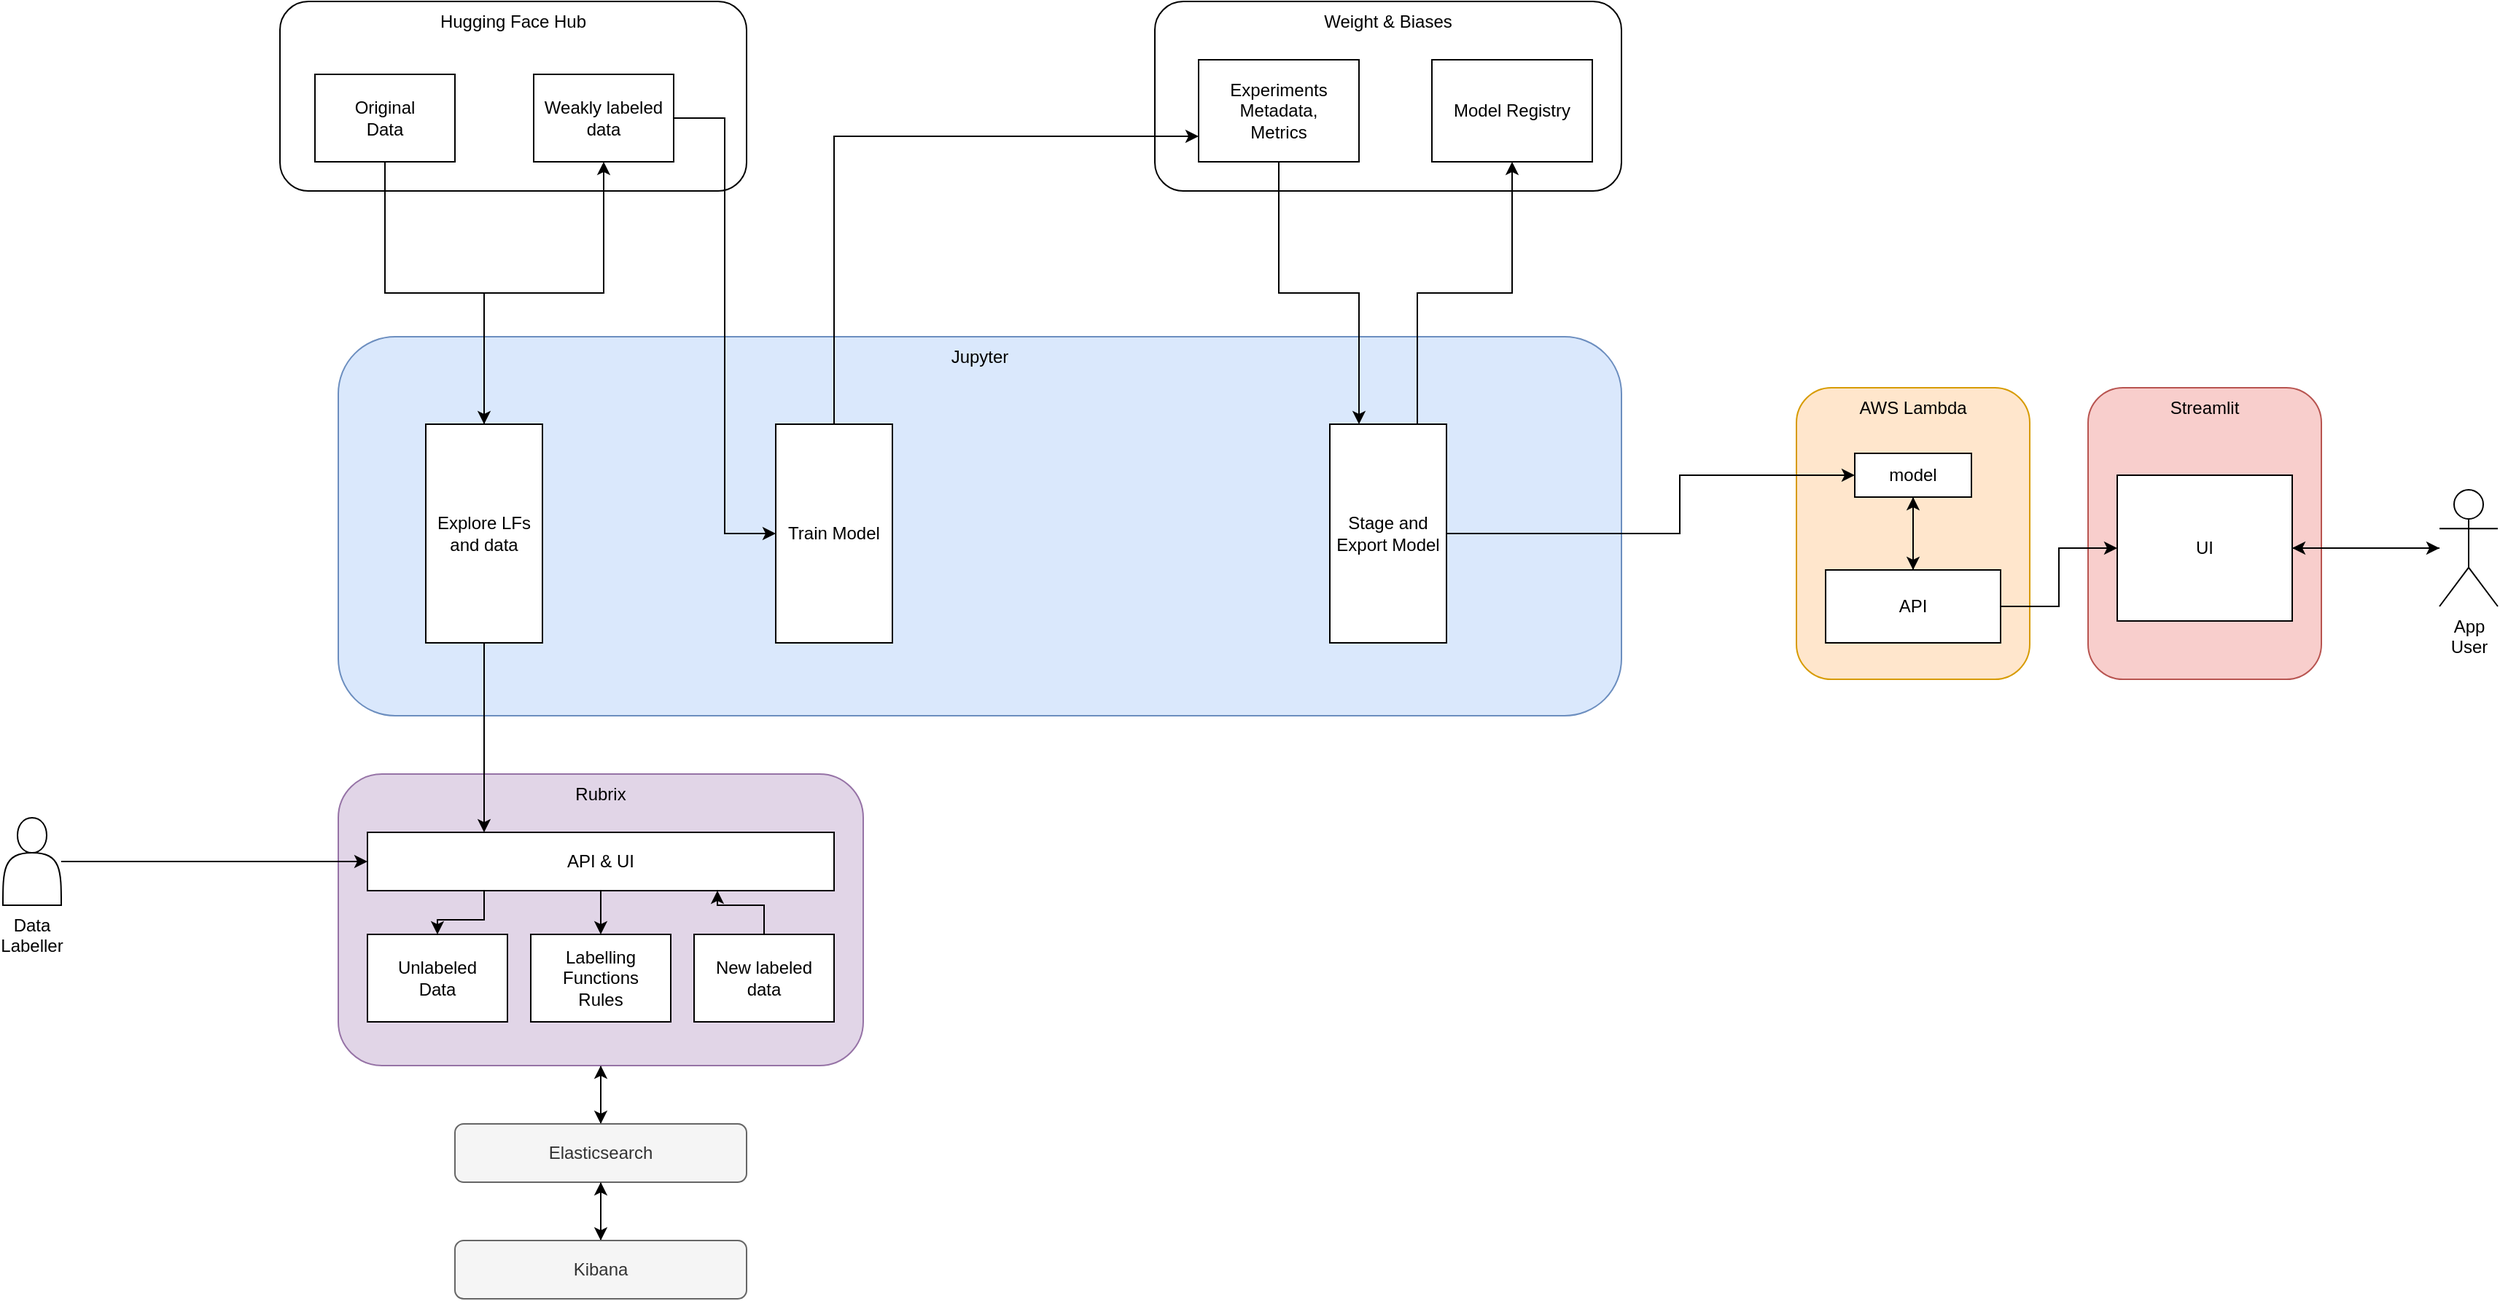 <mxfile version="20.3.0" type="device"><diagram id="gZ37cLFA6w6fpVmlUz9b" name="Page-1"><mxGraphModel dx="2863" dy="2651" grid="1" gridSize="10" guides="1" tooltips="1" connect="1" arrows="1" fold="1" page="1" pageScale="1" pageWidth="827" pageHeight="1169" math="0" shadow="0"><root><mxCell id="0"/><mxCell id="1" parent="0"/><mxCell id="xSsuMFma70YtgmQx_1AZ-1" value="Streamlit" style="rounded=1;whiteSpace=wrap;html=1;fillColor=#f8cecc;strokeColor=#b85450;verticalAlign=top;" vertex="1" parent="1"><mxGeometry x="1040" y="-25" width="160" height="200" as="geometry"/></mxCell><mxCell id="xSsuMFma70YtgmQx_1AZ-20" style="edgeStyle=orthogonalEdgeStyle;rounded=0;orthogonalLoop=1;jettySize=auto;html=1;entryX=0.5;entryY=0;entryDx=0;entryDy=0;" edge="1" parent="1" source="xSsuMFma70YtgmQx_1AZ-2" target="xSsuMFma70YtgmQx_1AZ-3"><mxGeometry relative="1" as="geometry"/></mxCell><mxCell id="xSsuMFma70YtgmQx_1AZ-2" value="Rubrix" style="rounded=1;whiteSpace=wrap;html=1;fillColor=#e1d5e7;strokeColor=#9673a6;verticalAlign=top;" vertex="1" parent="1"><mxGeometry x="-160" y="240" width="360" height="200" as="geometry"/></mxCell><mxCell id="xSsuMFma70YtgmQx_1AZ-18" style="edgeStyle=orthogonalEdgeStyle;rounded=0;orthogonalLoop=1;jettySize=auto;html=1;entryX=0.5;entryY=0;entryDx=0;entryDy=0;" edge="1" parent="1" source="xSsuMFma70YtgmQx_1AZ-3" target="xSsuMFma70YtgmQx_1AZ-4"><mxGeometry relative="1" as="geometry"/></mxCell><mxCell id="xSsuMFma70YtgmQx_1AZ-19" style="edgeStyle=orthogonalEdgeStyle;rounded=0;orthogonalLoop=1;jettySize=auto;html=1;entryX=0.5;entryY=1;entryDx=0;entryDy=0;" edge="1" parent="1" source="xSsuMFma70YtgmQx_1AZ-3" target="xSsuMFma70YtgmQx_1AZ-2"><mxGeometry relative="1" as="geometry"/></mxCell><mxCell id="xSsuMFma70YtgmQx_1AZ-3" value="Elasticsearch" style="rounded=1;whiteSpace=wrap;html=1;fillColor=#f5f5f5;fontColor=#333333;strokeColor=#666666;" vertex="1" parent="1"><mxGeometry x="-80" y="480" width="200" height="40" as="geometry"/></mxCell><mxCell id="xSsuMFma70YtgmQx_1AZ-17" style="edgeStyle=orthogonalEdgeStyle;rounded=0;orthogonalLoop=1;jettySize=auto;html=1;entryX=0.5;entryY=1;entryDx=0;entryDy=0;" edge="1" parent="1" source="xSsuMFma70YtgmQx_1AZ-4" target="xSsuMFma70YtgmQx_1AZ-3"><mxGeometry relative="1" as="geometry"/></mxCell><mxCell id="xSsuMFma70YtgmQx_1AZ-4" value="Kibana" style="rounded=1;whiteSpace=wrap;html=1;fillColor=#f5f5f5;fontColor=#333333;strokeColor=#666666;" vertex="1" parent="1"><mxGeometry x="-80" y="560" width="200" height="40" as="geometry"/></mxCell><mxCell id="xSsuMFma70YtgmQx_1AZ-5" value="AWS Lambda" style="rounded=1;whiteSpace=wrap;html=1;fillColor=#ffe6cc;strokeColor=#d79b00;verticalAlign=top;" vertex="1" parent="1"><mxGeometry x="840" y="-25" width="160" height="200" as="geometry"/></mxCell><mxCell id="xSsuMFma70YtgmQx_1AZ-8" style="edgeStyle=orthogonalEdgeStyle;rounded=0;orthogonalLoop=1;jettySize=auto;html=1;" edge="1" parent="1" source="xSsuMFma70YtgmQx_1AZ-6" target="xSsuMFma70YtgmQx_1AZ-7"><mxGeometry relative="1" as="geometry"/></mxCell><mxCell id="xSsuMFma70YtgmQx_1AZ-6" value="model" style="rounded=0;whiteSpace=wrap;html=1;" vertex="1" parent="1"><mxGeometry x="880" y="20" width="80" height="30" as="geometry"/></mxCell><mxCell id="xSsuMFma70YtgmQx_1AZ-9" style="edgeStyle=orthogonalEdgeStyle;rounded=0;orthogonalLoop=1;jettySize=auto;html=1;entryX=0.5;entryY=1;entryDx=0;entryDy=0;" edge="1" parent="1" source="xSsuMFma70YtgmQx_1AZ-7" target="xSsuMFma70YtgmQx_1AZ-6"><mxGeometry relative="1" as="geometry"/></mxCell><mxCell id="xSsuMFma70YtgmQx_1AZ-7" value="API" style="rounded=0;whiteSpace=wrap;html=1;" vertex="1" parent="1"><mxGeometry x="860" y="100" width="120" height="50" as="geometry"/></mxCell><mxCell id="xSsuMFma70YtgmQx_1AZ-14" style="edgeStyle=orthogonalEdgeStyle;rounded=0;orthogonalLoop=1;jettySize=auto;html=1;exitX=1;exitY=0.5;exitDx=0;exitDy=0;" edge="1" parent="1" source="xSsuMFma70YtgmQx_1AZ-10" target="xSsuMFma70YtgmQx_1AZ-12"><mxGeometry relative="1" as="geometry"/></mxCell><mxCell id="xSsuMFma70YtgmQx_1AZ-10" value="UI" style="rounded=0;whiteSpace=wrap;html=1;" vertex="1" parent="1"><mxGeometry x="1060" y="35" width="120" height="100" as="geometry"/></mxCell><mxCell id="xSsuMFma70YtgmQx_1AZ-11" style="edgeStyle=orthogonalEdgeStyle;rounded=0;orthogonalLoop=1;jettySize=auto;html=1;entryX=0;entryY=0.5;entryDx=0;entryDy=0;" edge="1" parent="1" source="xSsuMFma70YtgmQx_1AZ-7" target="xSsuMFma70YtgmQx_1AZ-10"><mxGeometry relative="1" as="geometry"/></mxCell><mxCell id="xSsuMFma70YtgmQx_1AZ-15" style="edgeStyle=orthogonalEdgeStyle;rounded=0;orthogonalLoop=1;jettySize=auto;html=1;entryX=1;entryY=0.5;entryDx=0;entryDy=0;" edge="1" parent="1" source="xSsuMFma70YtgmQx_1AZ-12" target="xSsuMFma70YtgmQx_1AZ-10"><mxGeometry relative="1" as="geometry"/></mxCell><mxCell id="xSsuMFma70YtgmQx_1AZ-12" value="App&lt;br&gt;User" style="shape=umlActor;verticalLabelPosition=bottom;verticalAlign=top;html=1;outlineConnect=0;" vertex="1" parent="1"><mxGeometry x="1281" y="45" width="40" height="80" as="geometry"/></mxCell><mxCell id="xSsuMFma70YtgmQx_1AZ-16" value="Jupyter" style="rounded=1;whiteSpace=wrap;html=1;fillColor=#dae8fc;strokeColor=#6c8ebf;verticalAlign=top;" vertex="1" parent="1"><mxGeometry x="-160" y="-60" width="880" height="260" as="geometry"/></mxCell><mxCell id="xSsuMFma70YtgmQx_1AZ-22" value="Labelling Functions&lt;br&gt;Rules" style="rounded=0;whiteSpace=wrap;html=1;" vertex="1" parent="1"><mxGeometry x="-28" y="350" width="96" height="60" as="geometry"/></mxCell><mxCell id="xSsuMFma70YtgmQx_1AZ-24" style="edgeStyle=orthogonalEdgeStyle;rounded=0;orthogonalLoop=1;jettySize=auto;html=1;entryX=0.5;entryY=0;entryDx=0;entryDy=0;" edge="1" parent="1" source="xSsuMFma70YtgmQx_1AZ-23" target="xSsuMFma70YtgmQx_1AZ-22"><mxGeometry relative="1" as="geometry"/></mxCell><mxCell id="xSsuMFma70YtgmQx_1AZ-34" style="edgeStyle=orthogonalEdgeStyle;rounded=0;orthogonalLoop=1;jettySize=auto;html=1;exitX=0.25;exitY=1;exitDx=0;exitDy=0;entryX=0.5;entryY=0;entryDx=0;entryDy=0;" edge="1" parent="1" source="xSsuMFma70YtgmQx_1AZ-23" target="xSsuMFma70YtgmQx_1AZ-27"><mxGeometry relative="1" as="geometry"/></mxCell><mxCell id="xSsuMFma70YtgmQx_1AZ-23" value="API &amp;amp; UI" style="rounded=0;whiteSpace=wrap;html=1;" vertex="1" parent="1"><mxGeometry x="-140" y="280" width="320" height="40" as="geometry"/></mxCell><mxCell id="xSsuMFma70YtgmQx_1AZ-50" style="edgeStyle=orthogonalEdgeStyle;rounded=0;orthogonalLoop=1;jettySize=auto;html=1;entryX=0;entryY=0.5;entryDx=0;entryDy=0;" edge="1" parent="1" source="xSsuMFma70YtgmQx_1AZ-26" target="xSsuMFma70YtgmQx_1AZ-23"><mxGeometry relative="1" as="geometry"/></mxCell><mxCell id="xSsuMFma70YtgmQx_1AZ-26" value="Data&lt;br&gt;Labeller" style="shape=actor;whiteSpace=wrap;html=1;verticalAlign=top;labelPosition=center;verticalLabelPosition=bottom;align=center;" vertex="1" parent="1"><mxGeometry x="-390" y="270" width="40" height="60" as="geometry"/></mxCell><mxCell id="xSsuMFma70YtgmQx_1AZ-27" value="Unlabeled&lt;br&gt;Data" style="rounded=0;whiteSpace=wrap;html=1;" vertex="1" parent="1"><mxGeometry x="-140" y="350" width="96" height="60" as="geometry"/></mxCell><mxCell id="xSsuMFma70YtgmQx_1AZ-33" style="edgeStyle=orthogonalEdgeStyle;rounded=0;orthogonalLoop=1;jettySize=auto;html=1;entryX=0.25;entryY=0;entryDx=0;entryDy=0;" edge="1" parent="1" source="xSsuMFma70YtgmQx_1AZ-28" target="xSsuMFma70YtgmQx_1AZ-23"><mxGeometry relative="1" as="geometry"/></mxCell><mxCell id="xSsuMFma70YtgmQx_1AZ-28" value="Explore LFs and data" style="rounded=0;whiteSpace=wrap;html=1;" vertex="1" parent="1"><mxGeometry x="-100" width="80" height="150" as="geometry"/></mxCell><mxCell id="xSsuMFma70YtgmQx_1AZ-29" value="Train Model" style="rounded=0;whiteSpace=wrap;html=1;" vertex="1" parent="1"><mxGeometry x="140" width="80" height="150" as="geometry"/></mxCell><mxCell id="xSsuMFma70YtgmQx_1AZ-30" value="Hugging Face Hub" style="rounded=1;whiteSpace=wrap;html=1;verticalAlign=top;" vertex="1" parent="1"><mxGeometry x="-200" y="-290" width="320" height="130" as="geometry"/></mxCell><mxCell id="xSsuMFma70YtgmQx_1AZ-36" style="edgeStyle=orthogonalEdgeStyle;rounded=0;orthogonalLoop=1;jettySize=auto;html=1;exitX=0.5;exitY=1;exitDx=0;exitDy=0;entryX=0.5;entryY=0;entryDx=0;entryDy=0;" edge="1" parent="1" source="xSsuMFma70YtgmQx_1AZ-31" target="xSsuMFma70YtgmQx_1AZ-28"><mxGeometry relative="1" as="geometry"/></mxCell><mxCell id="xSsuMFma70YtgmQx_1AZ-31" value="Original&lt;br&gt;Data" style="rounded=0;whiteSpace=wrap;html=1;" vertex="1" parent="1"><mxGeometry x="-176" y="-240" width="96" height="60" as="geometry"/></mxCell><mxCell id="xSsuMFma70YtgmQx_1AZ-45" style="edgeStyle=orthogonalEdgeStyle;rounded=0;orthogonalLoop=1;jettySize=auto;html=1;exitX=1;exitY=0.5;exitDx=0;exitDy=0;entryX=0;entryY=0.5;entryDx=0;entryDy=0;" edge="1" parent="1" source="xSsuMFma70YtgmQx_1AZ-32" target="xSsuMFma70YtgmQx_1AZ-29"><mxGeometry relative="1" as="geometry"/></mxCell><mxCell id="xSsuMFma70YtgmQx_1AZ-32" value="Weakly labeled data" style="rounded=0;whiteSpace=wrap;html=1;" vertex="1" parent="1"><mxGeometry x="-26" y="-240" width="96" height="60" as="geometry"/></mxCell><mxCell id="xSsuMFma70YtgmQx_1AZ-39" style="edgeStyle=orthogonalEdgeStyle;rounded=0;orthogonalLoop=1;jettySize=auto;html=1;entryX=0.5;entryY=1;entryDx=0;entryDy=0;" edge="1" parent="1" source="xSsuMFma70YtgmQx_1AZ-28" target="xSsuMFma70YtgmQx_1AZ-32"><mxGeometry relative="1" as="geometry"/></mxCell><mxCell id="xSsuMFma70YtgmQx_1AZ-51" style="edgeStyle=orthogonalEdgeStyle;rounded=0;orthogonalLoop=1;jettySize=auto;html=1;entryX=0;entryY=0.5;entryDx=0;entryDy=0;" edge="1" parent="1" source="xSsuMFma70YtgmQx_1AZ-40" target="xSsuMFma70YtgmQx_1AZ-6"><mxGeometry relative="1" as="geometry"><Array as="points"><mxPoint x="760" y="75"/><mxPoint x="760" y="35"/></Array></mxGeometry></mxCell><mxCell id="xSsuMFma70YtgmQx_1AZ-40" value="Stage and Export Model" style="rounded=0;whiteSpace=wrap;html=1;" vertex="1" parent="1"><mxGeometry x="520" width="80" height="150" as="geometry"/></mxCell><mxCell id="xSsuMFma70YtgmQx_1AZ-41" value="Weight &amp;amp; Biases" style="rounded=1;whiteSpace=wrap;html=1;verticalAlign=top;" vertex="1" parent="1"><mxGeometry x="400" y="-290" width="320" height="130" as="geometry"/></mxCell><mxCell id="xSsuMFma70YtgmQx_1AZ-49" style="edgeStyle=orthogonalEdgeStyle;rounded=0;orthogonalLoop=1;jettySize=auto;html=1;exitX=0.5;exitY=1;exitDx=0;exitDy=0;entryX=0.25;entryY=0;entryDx=0;entryDy=0;" edge="1" parent="1" source="xSsuMFma70YtgmQx_1AZ-42" target="xSsuMFma70YtgmQx_1AZ-40"><mxGeometry relative="1" as="geometry"/></mxCell><mxCell id="xSsuMFma70YtgmQx_1AZ-42" value="Experiments&lt;br&gt;Metadata,&lt;br&gt;Metrics" style="rounded=0;whiteSpace=wrap;html=1;" vertex="1" parent="1"><mxGeometry x="430" y="-250" width="110" height="70" as="geometry"/></mxCell><mxCell id="xSsuMFma70YtgmQx_1AZ-43" value="Model Registry" style="rounded=0;whiteSpace=wrap;html=1;" vertex="1" parent="1"><mxGeometry x="590" y="-250" width="110" height="70" as="geometry"/></mxCell><mxCell id="xSsuMFma70YtgmQx_1AZ-46" style="edgeStyle=orthogonalEdgeStyle;rounded=0;orthogonalLoop=1;jettySize=auto;html=1;entryX=0;entryY=0.75;entryDx=0;entryDy=0;exitX=0.5;exitY=0;exitDx=0;exitDy=0;" edge="1" parent="1" source="xSsuMFma70YtgmQx_1AZ-29" target="xSsuMFma70YtgmQx_1AZ-42"><mxGeometry relative="1" as="geometry"/></mxCell><mxCell id="xSsuMFma70YtgmQx_1AZ-48" style="edgeStyle=orthogonalEdgeStyle;rounded=0;orthogonalLoop=1;jettySize=auto;html=1;exitX=0.75;exitY=0;exitDx=0;exitDy=0;entryX=0.5;entryY=1;entryDx=0;entryDy=0;" edge="1" parent="1" source="xSsuMFma70YtgmQx_1AZ-40" target="xSsuMFma70YtgmQx_1AZ-43"><mxGeometry relative="1" as="geometry"/></mxCell><mxCell id="xSsuMFma70YtgmQx_1AZ-53" style="edgeStyle=orthogonalEdgeStyle;rounded=0;orthogonalLoop=1;jettySize=auto;html=1;entryX=0.75;entryY=1;entryDx=0;entryDy=0;" edge="1" parent="1" source="xSsuMFma70YtgmQx_1AZ-52" target="xSsuMFma70YtgmQx_1AZ-23"><mxGeometry relative="1" as="geometry"/></mxCell><mxCell id="xSsuMFma70YtgmQx_1AZ-52" value="New labeled&lt;br&gt;data" style="rounded=0;whiteSpace=wrap;html=1;" vertex="1" parent="1"><mxGeometry x="84" y="350" width="96" height="60" as="geometry"/></mxCell></root></mxGraphModel></diagram></mxfile>